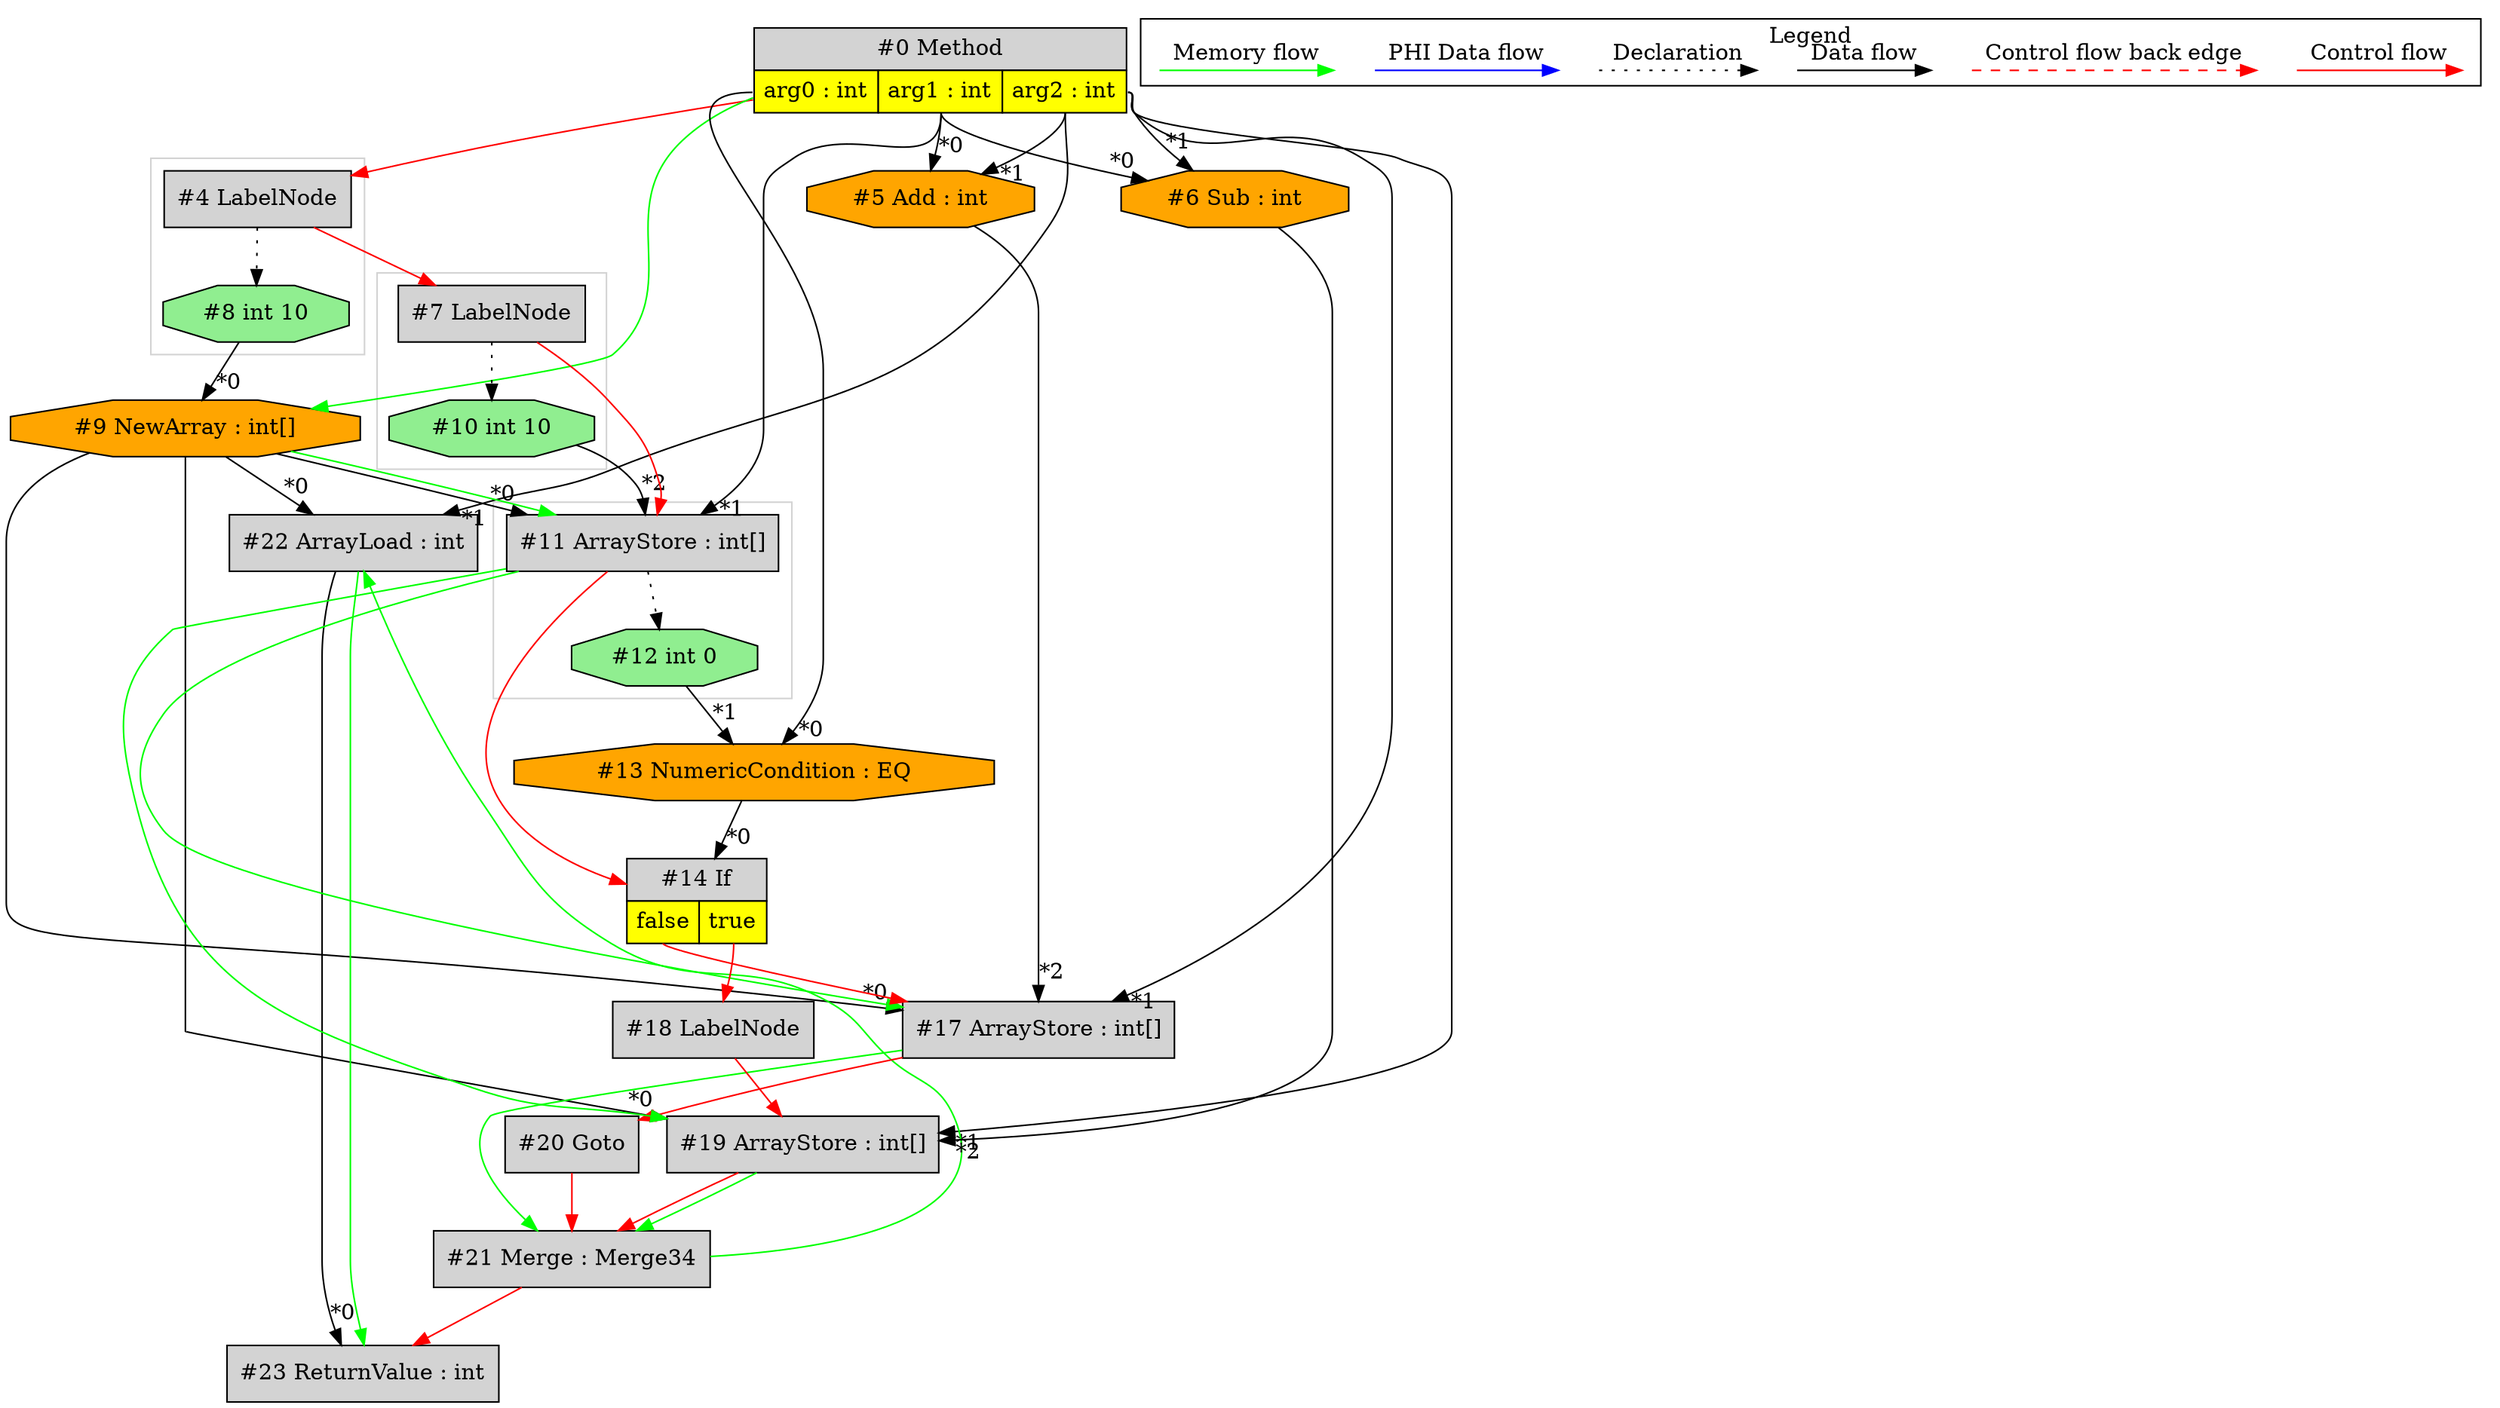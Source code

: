 digraph {
 ordering="in";
 node0[margin="0", label=<<table border="0" cellborder="1" cellspacing="0" cellpadding="5"><tr><td colspan="3">#0 Method</td></tr><tr><td port="prj3" bgcolor="yellow">arg0 : int</td><td port="prj1" bgcolor="yellow">arg1 : int</td><td port="prj2" bgcolor="yellow">arg2 : int</td></tr></table>>,shape=none, fillcolor=lightgrey, style=filled];
 node4[label="#4 LabelNode",shape=box, fillcolor=lightgrey, style=filled];
 node0 -> node4[labeldistance=2, color=red, fontcolor=red];
 node8[label="#8 int 10",shape=octagon, fillcolor=lightgreen, style=filled];
 node4 -> node8[style=dotted];
 node9[label="#9 NewArray : int[]",shape=octagon, fillcolor=orange, style=filled];
 node8 -> node9[headlabel="*0", labeldistance=2];
 node0 -> node9[labeldistance=2, color=green, constraint=false];
 node22[label="#22 ArrayLoad : int",shape=box, fillcolor=lightgrey, style=filled];
 node9 -> node22[headlabel="*0", labeldistance=2];
 node0:prj2 -> node22[headlabel="*1", labeldistance=2];
 node21 -> node22[labeldistance=2, color=green, constraint=false];
 node21[label="#21 Merge : Merge34",shape=box, fillcolor=lightgrey, style=filled];
 node20 -> node21[labeldistance=2, color=red, fontcolor=red];
 node19 -> node21[labeldistance=2, color=red, fontcolor=red];
 node17 -> node21[labeldistance=2, color=green, constraint=false];
 node19 -> node21[labeldistance=2, color=green, constraint=false];
 node19[label="#19 ArrayStore : int[]",shape=box, fillcolor=lightgrey, style=filled];
 node9 -> node19[headlabel="*0", labeldistance=2];
 node0:prj2 -> node19[headlabel="*1", labeldistance=2];
 node6 -> node19[headlabel="*2", labeldistance=2];
 node11 -> node19[labeldistance=2, color=green, constraint=false];
 node18 -> node19[labeldistance=2, color=red, fontcolor=red];
 node18[label="#18 LabelNode",shape=box, fillcolor=lightgrey, style=filled];
 node14:prj15 -> node18[labeldistance=2, color=red, fontcolor=red];
 node14[margin="0", label=<<table border="0" cellborder="1" cellspacing="0" cellpadding="5"><tr><td colspan="2">#14 If</td></tr><tr><td port="prj16" bgcolor="yellow">false</td><td port="prj15" bgcolor="yellow">true</td></tr></table>>,shape=none, fillcolor=lightgrey, style=filled];
 node13 -> node14[headlabel="*0", labeldistance=2];
 node11 -> node14[labeldistance=2, color=red, fontcolor=red];
 node11[label="#11 ArrayStore : int[]",shape=box, fillcolor=lightgrey, style=filled];
 node9 -> node11[headlabel="*0", labeldistance=2];
 node0:prj1 -> node11[headlabel="*1", labeldistance=2];
 node10 -> node11[headlabel="*2", labeldistance=2];
 node9 -> node11[labeldistance=2, color=green, constraint=false];
 node7 -> node11[labeldistance=2, color=red, fontcolor=red];
 node7[label="#7 LabelNode",shape=box, fillcolor=lightgrey, style=filled];
 node4 -> node7[labeldistance=2, color=red, fontcolor=red];
 node10[label="#10 int 10",shape=octagon, fillcolor=lightgreen, style=filled];
 node7 -> node10[style=dotted];
 node6[label="#6 Sub : int",shape=octagon, fillcolor=orange, style=filled];
 node0:prj1 -> node6[headlabel="*0", labeldistance=2];
 node0:prj2 -> node6[headlabel="*1", labeldistance=2];
 node17[label="#17 ArrayStore : int[]",shape=box, fillcolor=lightgrey, style=filled];
 node9 -> node17[headlabel="*0", labeldistance=2];
 node0:prj2 -> node17[headlabel="*1", labeldistance=2];
 node5 -> node17[headlabel="*2", labeldistance=2];
 node11 -> node17[labeldistance=2, color=green, constraint=false];
 node14:prj16 -> node17[labeldistance=2, color=red, fontcolor=red];
 node5[label="#5 Add : int",shape=octagon, fillcolor=orange, style=filled];
 node0:prj1 -> node5[headlabel="*0", labeldistance=2];
 node0:prj2 -> node5[headlabel="*1", labeldistance=2];
 node20[label="#20 Goto",shape=box, fillcolor=lightgrey, style=filled];
 node17 -> node20[labeldistance=2, color=red, fontcolor=red];
 node12[label="#12 int 0",shape=octagon, fillcolor=lightgreen, style=filled];
 node11 -> node12[style=dotted];
 node13[label="#13 NumericCondition : EQ",shape=octagon, fillcolor=orange, style=filled];
 node0:prj3 -> node13[headlabel="*0", labeldistance=2];
 node12 -> node13[headlabel="*1", labeldistance=2];
 node23[label="#23 ReturnValue : int",shape=box, fillcolor=lightgrey, style=filled];
 node22 -> node23[headlabel="*0", labeldistance=2];
 node21 -> node23[labeldistance=2, color=red, fontcolor=red];
 node22 -> node23[labeldistance=2, color=green, constraint=false];
 subgraph cluster_0 {
  color=lightgray;
  node7;
  node10;
 }
 subgraph cluster_1 {
  color=lightgray;
  node11;
  node12;
 }
 subgraph cluster_2 {
  color=lightgray;
  node4;
  node8;
 }
 subgraph cluster_000 {
  label = "Legend";
  node [shape=point]
  {
   rank=same;
   c0 [style = invis];
   c1 [style = invis];
   c2 [style = invis];
   c3 [style = invis];
   d0 [style = invis];
   d1 [style = invis];
   d2 [style = invis];
   d3 [style = invis];
   d4 [style = invis];
   d5 [style = invis];
   d6 [style = invis];
   d7 [style = invis];
  }
  c0 -> c1 [label="Control flow", style=solid, color=red]
  c2 -> c3 [label="Control flow back edge", style=dashed, color=red]
  d0 -> d1 [label="Data flow"]
  d2 -> d3 [label="Declaration", style=dotted]
  d4 -> d5 [label="PHI Data flow", color=blue]
  d6 -> d7 [label="Memory flow", color=green]
 }

}
